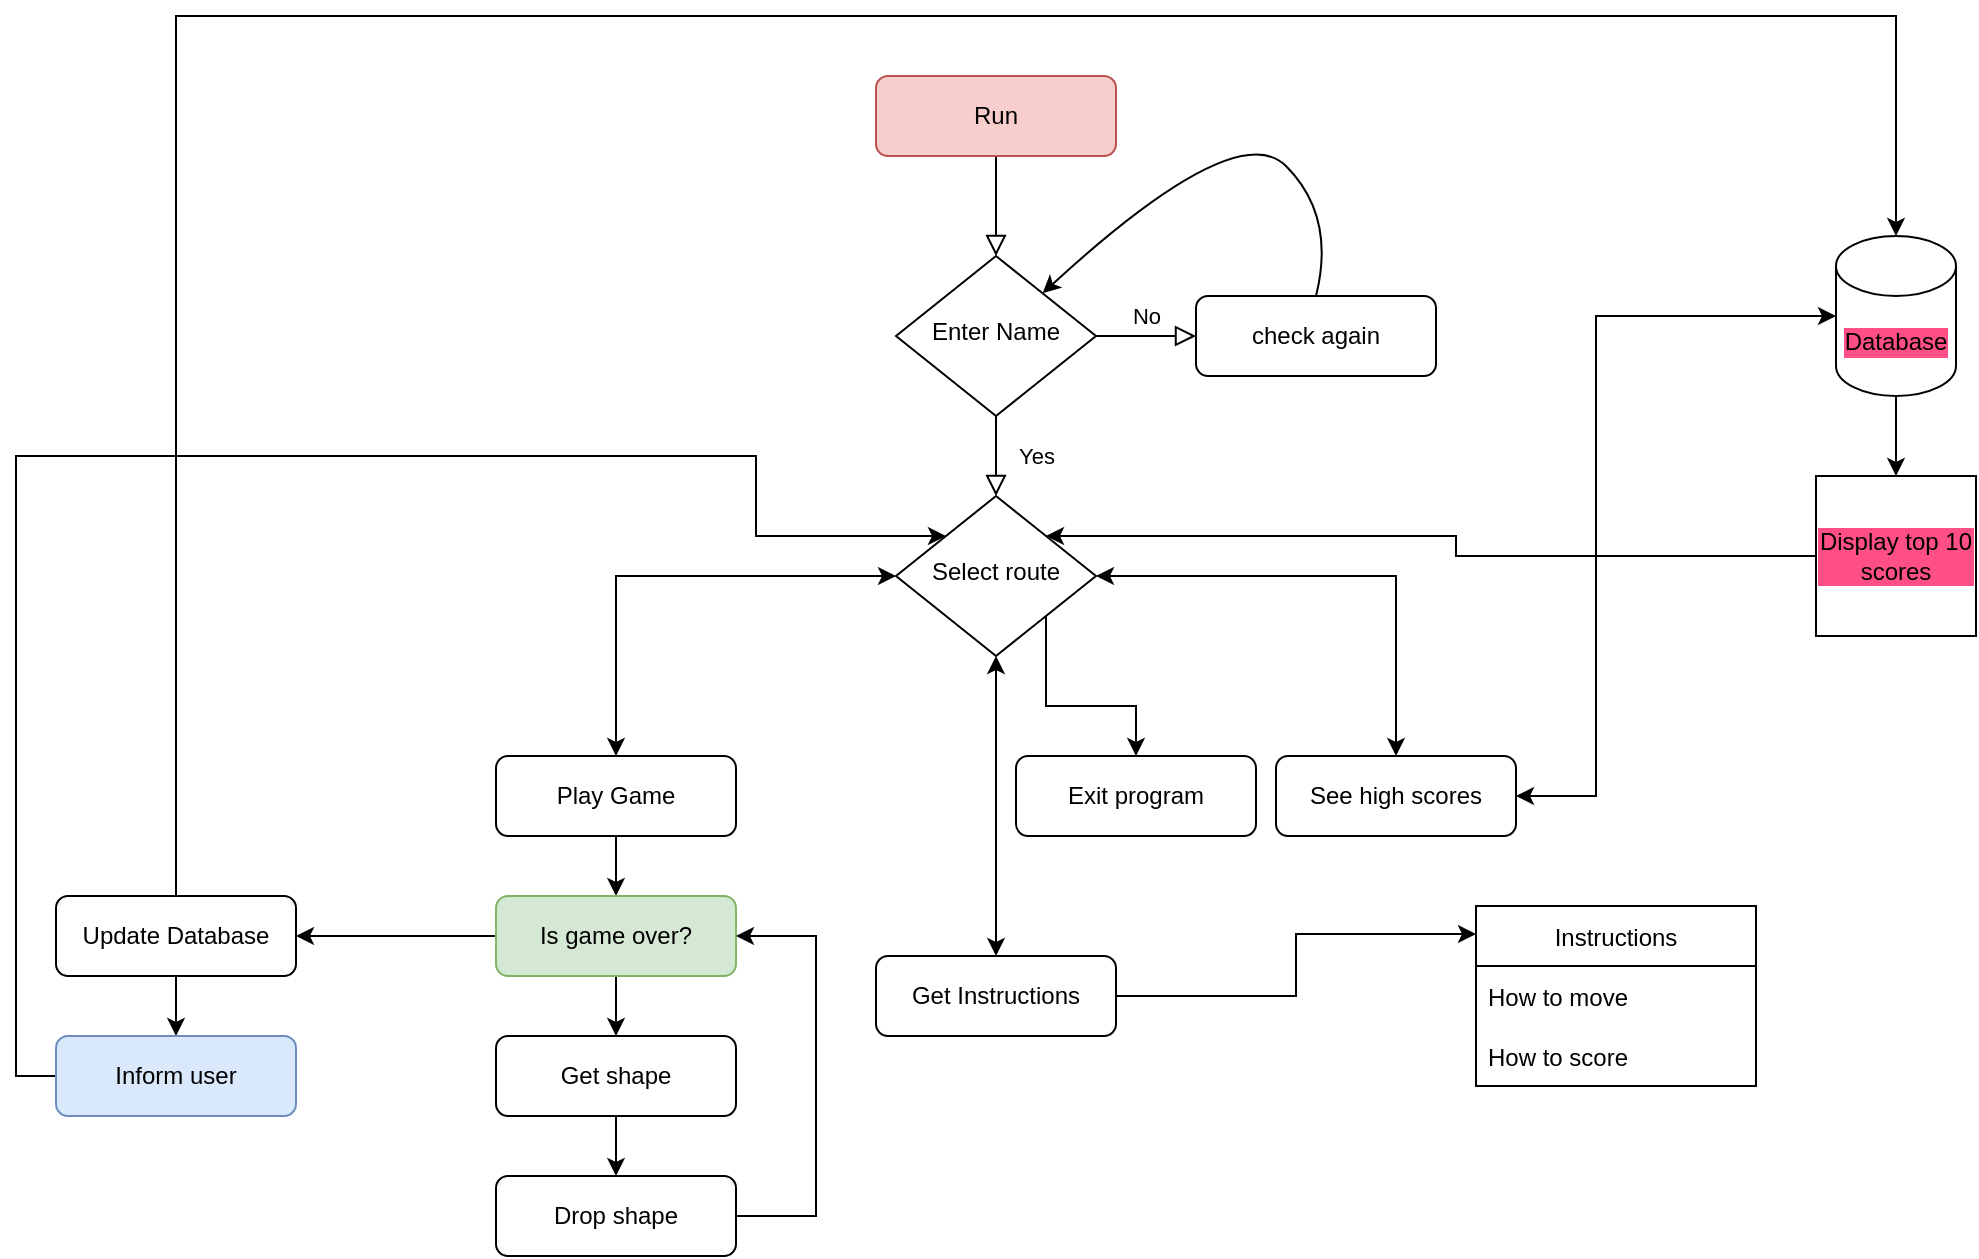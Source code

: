 <mxfile version="17.4.0" type="device"><diagram id="C5RBs43oDa-KdzZeNtuy" name="Page-1"><mxGraphModel dx="2249" dy="725" grid="1" gridSize="10" guides="1" tooltips="1" connect="1" arrows="1" fold="1" page="1" pageScale="1" pageWidth="827" pageHeight="1169" math="0" shadow="0"><root><mxCell id="WIyWlLk6GJQsqaUBKTNV-0"/><mxCell id="WIyWlLk6GJQsqaUBKTNV-1" parent="WIyWlLk6GJQsqaUBKTNV-0"/><mxCell id="WIyWlLk6GJQsqaUBKTNV-2" value="" style="rounded=0;html=1;jettySize=auto;orthogonalLoop=1;fontSize=11;endArrow=block;endFill=0;endSize=8;strokeWidth=1;shadow=0;labelBackgroundColor=none;edgeStyle=orthogonalEdgeStyle;" parent="WIyWlLk6GJQsqaUBKTNV-1" source="WIyWlLk6GJQsqaUBKTNV-3" target="WIyWlLk6GJQsqaUBKTNV-6" edge="1"><mxGeometry relative="1" as="geometry"/></mxCell><mxCell id="WIyWlLk6GJQsqaUBKTNV-3" value="Run" style="rounded=1;whiteSpace=wrap;html=1;fontSize=12;glass=0;strokeWidth=1;shadow=0;fillColor=#f8cecc;strokeColor=#b85450;" parent="WIyWlLk6GJQsqaUBKTNV-1" vertex="1"><mxGeometry x="160" y="80" width="120" height="40" as="geometry"/></mxCell><mxCell id="WIyWlLk6GJQsqaUBKTNV-4" value="Yes" style="rounded=0;html=1;jettySize=auto;orthogonalLoop=1;fontSize=11;endArrow=block;endFill=0;endSize=8;strokeWidth=1;shadow=0;labelBackgroundColor=none;edgeStyle=orthogonalEdgeStyle;" parent="WIyWlLk6GJQsqaUBKTNV-1" source="WIyWlLk6GJQsqaUBKTNV-6" target="WIyWlLk6GJQsqaUBKTNV-10" edge="1"><mxGeometry y="20" relative="1" as="geometry"><mxPoint as="offset"/></mxGeometry></mxCell><mxCell id="WIyWlLk6GJQsqaUBKTNV-5" value="No" style="edgeStyle=orthogonalEdgeStyle;rounded=0;html=1;jettySize=auto;orthogonalLoop=1;fontSize=11;endArrow=block;endFill=0;endSize=8;strokeWidth=1;shadow=0;labelBackgroundColor=none;" parent="WIyWlLk6GJQsqaUBKTNV-1" source="WIyWlLk6GJQsqaUBKTNV-6" target="WIyWlLk6GJQsqaUBKTNV-7" edge="1"><mxGeometry y="10" relative="1" as="geometry"><mxPoint as="offset"/></mxGeometry></mxCell><mxCell id="WIyWlLk6GJQsqaUBKTNV-6" value="Enter Name" style="rhombus;whiteSpace=wrap;html=1;shadow=0;fontFamily=Helvetica;fontSize=12;align=center;strokeWidth=1;spacing=6;spacingTop=-4;" parent="WIyWlLk6GJQsqaUBKTNV-1" vertex="1"><mxGeometry x="170" y="170" width="100" height="80" as="geometry"/></mxCell><mxCell id="WIyWlLk6GJQsqaUBKTNV-7" value="check again" style="rounded=1;whiteSpace=wrap;html=1;fontSize=12;glass=0;strokeWidth=1;shadow=0;" parent="WIyWlLk6GJQsqaUBKTNV-1" vertex="1"><mxGeometry x="320" y="190" width="120" height="40" as="geometry"/></mxCell><mxCell id="JsQ3Um74jRRmxq8AZ-D4-15" style="edgeStyle=orthogonalEdgeStyle;rounded=0;orthogonalLoop=1;jettySize=auto;html=1;exitX=1;exitY=1;exitDx=0;exitDy=0;" edge="1" parent="WIyWlLk6GJQsqaUBKTNV-1" source="WIyWlLk6GJQsqaUBKTNV-10" target="WIyWlLk6GJQsqaUBKTNV-12"><mxGeometry relative="1" as="geometry"/></mxCell><mxCell id="WIyWlLk6GJQsqaUBKTNV-10" value="Select route" style="rhombus;whiteSpace=wrap;html=1;shadow=0;fontFamily=Helvetica;fontSize=12;align=center;strokeWidth=1;spacing=6;spacingTop=-4;" parent="WIyWlLk6GJQsqaUBKTNV-1" vertex="1"><mxGeometry x="170" y="290" width="100" height="80" as="geometry"/></mxCell><mxCell id="JsQ3Um74jRRmxq8AZ-D4-24" style="edgeStyle=orthogonalEdgeStyle;rounded=0;orthogonalLoop=1;jettySize=auto;html=1;exitX=0.5;exitY=1;exitDx=0;exitDy=0;entryX=0.5;entryY=0;entryDx=0;entryDy=0;" edge="1" parent="WIyWlLk6GJQsqaUBKTNV-1" source="WIyWlLk6GJQsqaUBKTNV-11" target="JsQ3Um74jRRmxq8AZ-D4-22"><mxGeometry relative="1" as="geometry"/></mxCell><mxCell id="WIyWlLk6GJQsqaUBKTNV-11" value="Play Game" style="rounded=1;whiteSpace=wrap;html=1;fontSize=12;glass=0;strokeWidth=1;shadow=0;" parent="WIyWlLk6GJQsqaUBKTNV-1" vertex="1"><mxGeometry x="-30" y="420" width="120" height="40" as="geometry"/></mxCell><mxCell id="WIyWlLk6GJQsqaUBKTNV-12" value="Exit program" style="rounded=1;whiteSpace=wrap;html=1;fontSize=12;glass=0;strokeWidth=1;shadow=0;" parent="WIyWlLk6GJQsqaUBKTNV-1" vertex="1"><mxGeometry x="230" y="420" width="120" height="40" as="geometry"/></mxCell><mxCell id="JsQ3Um74jRRmxq8AZ-D4-2" value="" style="curved=1;endArrow=classic;html=1;rounded=0;exitX=0.5;exitY=0;exitDx=0;exitDy=0;" edge="1" parent="WIyWlLk6GJQsqaUBKTNV-1" source="WIyWlLk6GJQsqaUBKTNV-7" target="WIyWlLk6GJQsqaUBKTNV-6"><mxGeometry width="50" height="50" relative="1" as="geometry"><mxPoint x="340" y="150" as="sourcePoint"/><mxPoint x="390" y="100" as="targetPoint"/><Array as="points"><mxPoint x="390" y="150"/><mxPoint x="340" y="100"/></Array></mxGeometry></mxCell><mxCell id="JsQ3Um74jRRmxq8AZ-D4-3" value="" style="endArrow=classic;startArrow=classic;html=1;rounded=0;entryX=0;entryY=0.5;entryDx=0;entryDy=0;exitX=0.5;exitY=0;exitDx=0;exitDy=0;" edge="1" parent="WIyWlLk6GJQsqaUBKTNV-1" source="WIyWlLk6GJQsqaUBKTNV-11" target="WIyWlLk6GJQsqaUBKTNV-10"><mxGeometry width="50" height="50" relative="1" as="geometry"><mxPoint x="30" y="380" as="sourcePoint"/><mxPoint x="80" y="330" as="targetPoint"/><Array as="points"><mxPoint x="30" y="330"/></Array></mxGeometry></mxCell><mxCell id="JsQ3Um74jRRmxq8AZ-D4-21" style="edgeStyle=orthogonalEdgeStyle;rounded=0;orthogonalLoop=1;jettySize=auto;html=1;exitX=1;exitY=0.5;exitDx=0;exitDy=0;entryX=0;entryY=0.156;entryDx=0;entryDy=0;entryPerimeter=0;" edge="1" parent="WIyWlLk6GJQsqaUBKTNV-1" source="JsQ3Um74jRRmxq8AZ-D4-6" target="JsQ3Um74jRRmxq8AZ-D4-17"><mxGeometry relative="1" as="geometry"/></mxCell><mxCell id="JsQ3Um74jRRmxq8AZ-D4-6" value="Get Instructions" style="rounded=1;whiteSpace=wrap;html=1;fontSize=12;glass=0;strokeWidth=1;shadow=0;" vertex="1" parent="WIyWlLk6GJQsqaUBKTNV-1"><mxGeometry x="160" y="520" width="120" height="40" as="geometry"/></mxCell><mxCell id="JsQ3Um74jRRmxq8AZ-D4-7" value="" style="endArrow=classic;startArrow=classic;html=1;rounded=0;entryX=0.5;entryY=1;entryDx=0;entryDy=0;exitX=0.5;exitY=0;exitDx=0;exitDy=0;" edge="1" parent="WIyWlLk6GJQsqaUBKTNV-1" source="JsQ3Um74jRRmxq8AZ-D4-6" target="WIyWlLk6GJQsqaUBKTNV-10"><mxGeometry width="50" height="50" relative="1" as="geometry"><mxPoint x="190" y="420" as="sourcePoint"/><mxPoint x="240" y="370" as="targetPoint"/></mxGeometry></mxCell><mxCell id="JsQ3Um74jRRmxq8AZ-D4-8" value="See high scores" style="rounded=1;whiteSpace=wrap;html=1;fontSize=12;glass=0;strokeWidth=1;shadow=0;" vertex="1" parent="WIyWlLk6GJQsqaUBKTNV-1"><mxGeometry x="360" y="420" width="120" height="40" as="geometry"/></mxCell><mxCell id="JsQ3Um74jRRmxq8AZ-D4-9" value="" style="endArrow=classic;startArrow=classic;html=1;rounded=0;entryX=1;entryY=0.5;entryDx=0;entryDy=0;exitX=0.5;exitY=0;exitDx=0;exitDy=0;" edge="1" parent="WIyWlLk6GJQsqaUBKTNV-1" source="JsQ3Um74jRRmxq8AZ-D4-8" target="WIyWlLk6GJQsqaUBKTNV-10"><mxGeometry width="50" height="50" relative="1" as="geometry"><mxPoint x="500" y="350" as="sourcePoint"/><mxPoint x="640" y="260" as="targetPoint"/><Array as="points"><mxPoint x="420" y="330"/></Array></mxGeometry></mxCell><mxCell id="JsQ3Um74jRRmxq8AZ-D4-13" style="edgeStyle=orthogonalEdgeStyle;rounded=0;orthogonalLoop=1;jettySize=auto;html=1;exitX=0.5;exitY=1;exitDx=0;exitDy=0;exitPerimeter=0;" edge="1" parent="WIyWlLk6GJQsqaUBKTNV-1" source="JsQ3Um74jRRmxq8AZ-D4-10" target="JsQ3Um74jRRmxq8AZ-D4-12"><mxGeometry relative="1" as="geometry"/></mxCell><mxCell id="JsQ3Um74jRRmxq8AZ-D4-10" value="Database" style="shape=cylinder3;whiteSpace=wrap;html=1;boundedLbl=1;backgroundOutline=1;size=15;labelBackgroundColor=#FF4F84;" vertex="1" parent="WIyWlLk6GJQsqaUBKTNV-1"><mxGeometry x="640" y="160" width="60" height="80" as="geometry"/></mxCell><mxCell id="JsQ3Um74jRRmxq8AZ-D4-11" value="" style="endArrow=classic;startArrow=classic;html=1;rounded=0;entryX=0;entryY=0.5;entryDx=0;entryDy=0;entryPerimeter=0;exitX=1;exitY=0.5;exitDx=0;exitDy=0;" edge="1" parent="WIyWlLk6GJQsqaUBKTNV-1" source="JsQ3Um74jRRmxq8AZ-D4-8" target="JsQ3Um74jRRmxq8AZ-D4-10"><mxGeometry width="50" height="50" relative="1" as="geometry"><mxPoint x="480" y="460" as="sourcePoint"/><mxPoint x="530" y="410" as="targetPoint"/><Array as="points"><mxPoint x="520" y="440"/><mxPoint x="520" y="200"/></Array></mxGeometry></mxCell><mxCell id="JsQ3Um74jRRmxq8AZ-D4-14" style="edgeStyle=orthogonalEdgeStyle;rounded=0;orthogonalLoop=1;jettySize=auto;html=1;exitX=0;exitY=0.5;exitDx=0;exitDy=0;entryX=1;entryY=0;entryDx=0;entryDy=0;" edge="1" parent="WIyWlLk6GJQsqaUBKTNV-1" source="JsQ3Um74jRRmxq8AZ-D4-12" target="WIyWlLk6GJQsqaUBKTNV-10"><mxGeometry relative="1" as="geometry"/></mxCell><mxCell id="JsQ3Um74jRRmxq8AZ-D4-12" value="Display top 10 scores" style="whiteSpace=wrap;html=1;aspect=fixed;labelBackgroundColor=#FF4F84;" vertex="1" parent="WIyWlLk6GJQsqaUBKTNV-1"><mxGeometry x="630" y="280" width="80" height="80" as="geometry"/></mxCell><mxCell id="JsQ3Um74jRRmxq8AZ-D4-17" value="Instructions" style="swimlane;fontStyle=0;childLayout=stackLayout;horizontal=1;startSize=30;horizontalStack=0;resizeParent=1;resizeParentMax=0;resizeLast=0;collapsible=1;marginBottom=0;labelBackgroundColor=none;" vertex="1" parent="WIyWlLk6GJQsqaUBKTNV-1"><mxGeometry x="460" y="495" width="140" height="90" as="geometry"/></mxCell><mxCell id="JsQ3Um74jRRmxq8AZ-D4-18" value="How to move" style="text;strokeColor=none;fillColor=none;align=left;verticalAlign=middle;spacingLeft=4;spacingRight=4;overflow=hidden;points=[[0,0.5],[1,0.5]];portConstraint=eastwest;rotatable=0;labelBackgroundColor=none;" vertex="1" parent="JsQ3Um74jRRmxq8AZ-D4-17"><mxGeometry y="30" width="140" height="30" as="geometry"/></mxCell><mxCell id="JsQ3Um74jRRmxq8AZ-D4-20" value="How to score" style="text;strokeColor=none;fillColor=none;align=left;verticalAlign=middle;spacingLeft=4;spacingRight=4;overflow=hidden;points=[[0,0.5],[1,0.5]];portConstraint=eastwest;rotatable=0;labelBackgroundColor=none;" vertex="1" parent="JsQ3Um74jRRmxq8AZ-D4-17"><mxGeometry y="60" width="140" height="30" as="geometry"/></mxCell><mxCell id="JsQ3Um74jRRmxq8AZ-D4-25" style="edgeStyle=orthogonalEdgeStyle;rounded=0;orthogonalLoop=1;jettySize=auto;html=1;exitX=0.5;exitY=1;exitDx=0;exitDy=0;entryX=0.5;entryY=0;entryDx=0;entryDy=0;" edge="1" parent="WIyWlLk6GJQsqaUBKTNV-1" source="JsQ3Um74jRRmxq8AZ-D4-22" target="JsQ3Um74jRRmxq8AZ-D4-23"><mxGeometry relative="1" as="geometry"/></mxCell><mxCell id="JsQ3Um74jRRmxq8AZ-D4-29" style="edgeStyle=orthogonalEdgeStyle;rounded=0;orthogonalLoop=1;jettySize=auto;html=1;exitX=0;exitY=0.5;exitDx=0;exitDy=0;" edge="1" parent="WIyWlLk6GJQsqaUBKTNV-1" source="JsQ3Um74jRRmxq8AZ-D4-22" target="JsQ3Um74jRRmxq8AZ-D4-28"><mxGeometry relative="1" as="geometry"/></mxCell><mxCell id="JsQ3Um74jRRmxq8AZ-D4-22" value="Is game over?" style="rounded=1;whiteSpace=wrap;html=1;fontSize=12;glass=0;strokeWidth=1;shadow=0;fillColor=#d5e8d4;strokeColor=#82b366;" vertex="1" parent="WIyWlLk6GJQsqaUBKTNV-1"><mxGeometry x="-30" y="490" width="120" height="40" as="geometry"/></mxCell><mxCell id="JsQ3Um74jRRmxq8AZ-D4-27" style="edgeStyle=orthogonalEdgeStyle;rounded=0;orthogonalLoop=1;jettySize=auto;html=1;exitX=0.5;exitY=1;exitDx=0;exitDy=0;entryX=0.5;entryY=0;entryDx=0;entryDy=0;" edge="1" parent="WIyWlLk6GJQsqaUBKTNV-1" source="JsQ3Um74jRRmxq8AZ-D4-23" target="JsQ3Um74jRRmxq8AZ-D4-26"><mxGeometry relative="1" as="geometry"/></mxCell><mxCell id="JsQ3Um74jRRmxq8AZ-D4-23" value="&lt;div&gt;Get shape&lt;br&gt;&lt;/div&gt;" style="rounded=1;whiteSpace=wrap;html=1;fontSize=12;glass=0;strokeWidth=1;shadow=0;" vertex="1" parent="WIyWlLk6GJQsqaUBKTNV-1"><mxGeometry x="-30" y="560" width="120" height="40" as="geometry"/></mxCell><mxCell id="JsQ3Um74jRRmxq8AZ-D4-33" style="edgeStyle=orthogonalEdgeStyle;rounded=0;orthogonalLoop=1;jettySize=auto;html=1;exitX=1;exitY=0.5;exitDx=0;exitDy=0;" edge="1" parent="WIyWlLk6GJQsqaUBKTNV-1" source="JsQ3Um74jRRmxq8AZ-D4-26" target="JsQ3Um74jRRmxq8AZ-D4-22"><mxGeometry relative="1" as="geometry"><mxPoint x="130" y="500" as="targetPoint"/><Array as="points"><mxPoint x="130" y="650"/><mxPoint x="130" y="510"/></Array></mxGeometry></mxCell><mxCell id="JsQ3Um74jRRmxq8AZ-D4-26" value="Drop shape" style="rounded=1;whiteSpace=wrap;html=1;fontSize=12;glass=0;strokeWidth=1;shadow=0;" vertex="1" parent="WIyWlLk6GJQsqaUBKTNV-1"><mxGeometry x="-30" y="630" width="120" height="40" as="geometry"/></mxCell><mxCell id="JsQ3Um74jRRmxq8AZ-D4-30" style="edgeStyle=orthogonalEdgeStyle;rounded=0;orthogonalLoop=1;jettySize=auto;html=1;exitX=0.5;exitY=0;exitDx=0;exitDy=0;" edge="1" parent="WIyWlLk6GJQsqaUBKTNV-1" source="JsQ3Um74jRRmxq8AZ-D4-28" target="JsQ3Um74jRRmxq8AZ-D4-10"><mxGeometry relative="1" as="geometry"><mxPoint x="670" y="20" as="targetPoint"/><Array as="points"><mxPoint x="-190" y="50"/><mxPoint x="670" y="50"/></Array></mxGeometry></mxCell><mxCell id="JsQ3Um74jRRmxq8AZ-D4-32" style="edgeStyle=orthogonalEdgeStyle;rounded=0;orthogonalLoop=1;jettySize=auto;html=1;exitX=0.5;exitY=1;exitDx=0;exitDy=0;entryX=0.5;entryY=0;entryDx=0;entryDy=0;" edge="1" parent="WIyWlLk6GJQsqaUBKTNV-1" source="JsQ3Um74jRRmxq8AZ-D4-28" target="JsQ3Um74jRRmxq8AZ-D4-31"><mxGeometry relative="1" as="geometry"/></mxCell><mxCell id="JsQ3Um74jRRmxq8AZ-D4-28" value="Update Database" style="rounded=1;whiteSpace=wrap;html=1;fontSize=12;glass=0;strokeWidth=1;shadow=0;" vertex="1" parent="WIyWlLk6GJQsqaUBKTNV-1"><mxGeometry x="-250" y="490" width="120" height="40" as="geometry"/></mxCell><mxCell id="JsQ3Um74jRRmxq8AZ-D4-34" style="edgeStyle=orthogonalEdgeStyle;rounded=0;orthogonalLoop=1;jettySize=auto;html=1;exitX=0;exitY=0.5;exitDx=0;exitDy=0;entryX=0;entryY=0;entryDx=0;entryDy=0;" edge="1" parent="WIyWlLk6GJQsqaUBKTNV-1" source="JsQ3Um74jRRmxq8AZ-D4-31" target="WIyWlLk6GJQsqaUBKTNV-10"><mxGeometry relative="1" as="geometry"><mxPoint x="100" y="230" as="targetPoint"/><Array as="points"><mxPoint x="-270" y="580"/><mxPoint x="-270" y="270"/><mxPoint x="100" y="270"/><mxPoint x="100" y="310"/></Array></mxGeometry></mxCell><mxCell id="JsQ3Um74jRRmxq8AZ-D4-31" value="Inform user" style="rounded=1;whiteSpace=wrap;html=1;fontSize=12;glass=0;strokeWidth=1;shadow=0;fillColor=#dae8fc;strokeColor=#6c8ebf;" vertex="1" parent="WIyWlLk6GJQsqaUBKTNV-1"><mxGeometry x="-250" y="560" width="120" height="40" as="geometry"/></mxCell></root></mxGraphModel></diagram></mxfile>